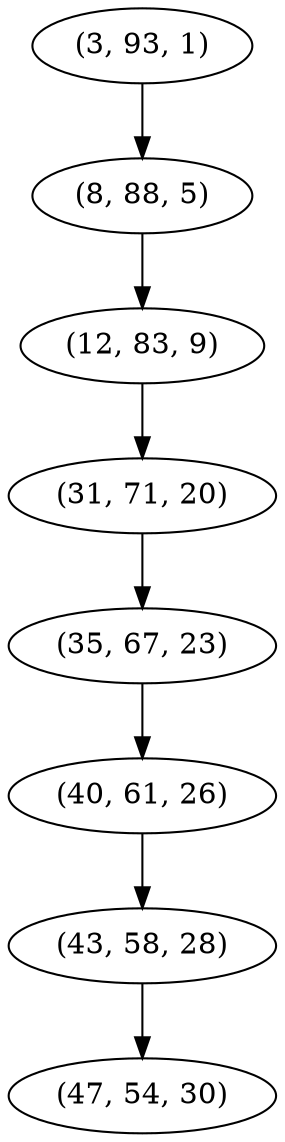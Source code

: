 digraph tree {
    "(3, 93, 1)";
    "(8, 88, 5)";
    "(12, 83, 9)";
    "(31, 71, 20)";
    "(35, 67, 23)";
    "(40, 61, 26)";
    "(43, 58, 28)";
    "(47, 54, 30)";
    "(3, 93, 1)" -> "(8, 88, 5)";
    "(8, 88, 5)" -> "(12, 83, 9)";
    "(12, 83, 9)" -> "(31, 71, 20)";
    "(31, 71, 20)" -> "(35, 67, 23)";
    "(35, 67, 23)" -> "(40, 61, 26)";
    "(40, 61, 26)" -> "(43, 58, 28)";
    "(43, 58, 28)" -> "(47, 54, 30)";
}
